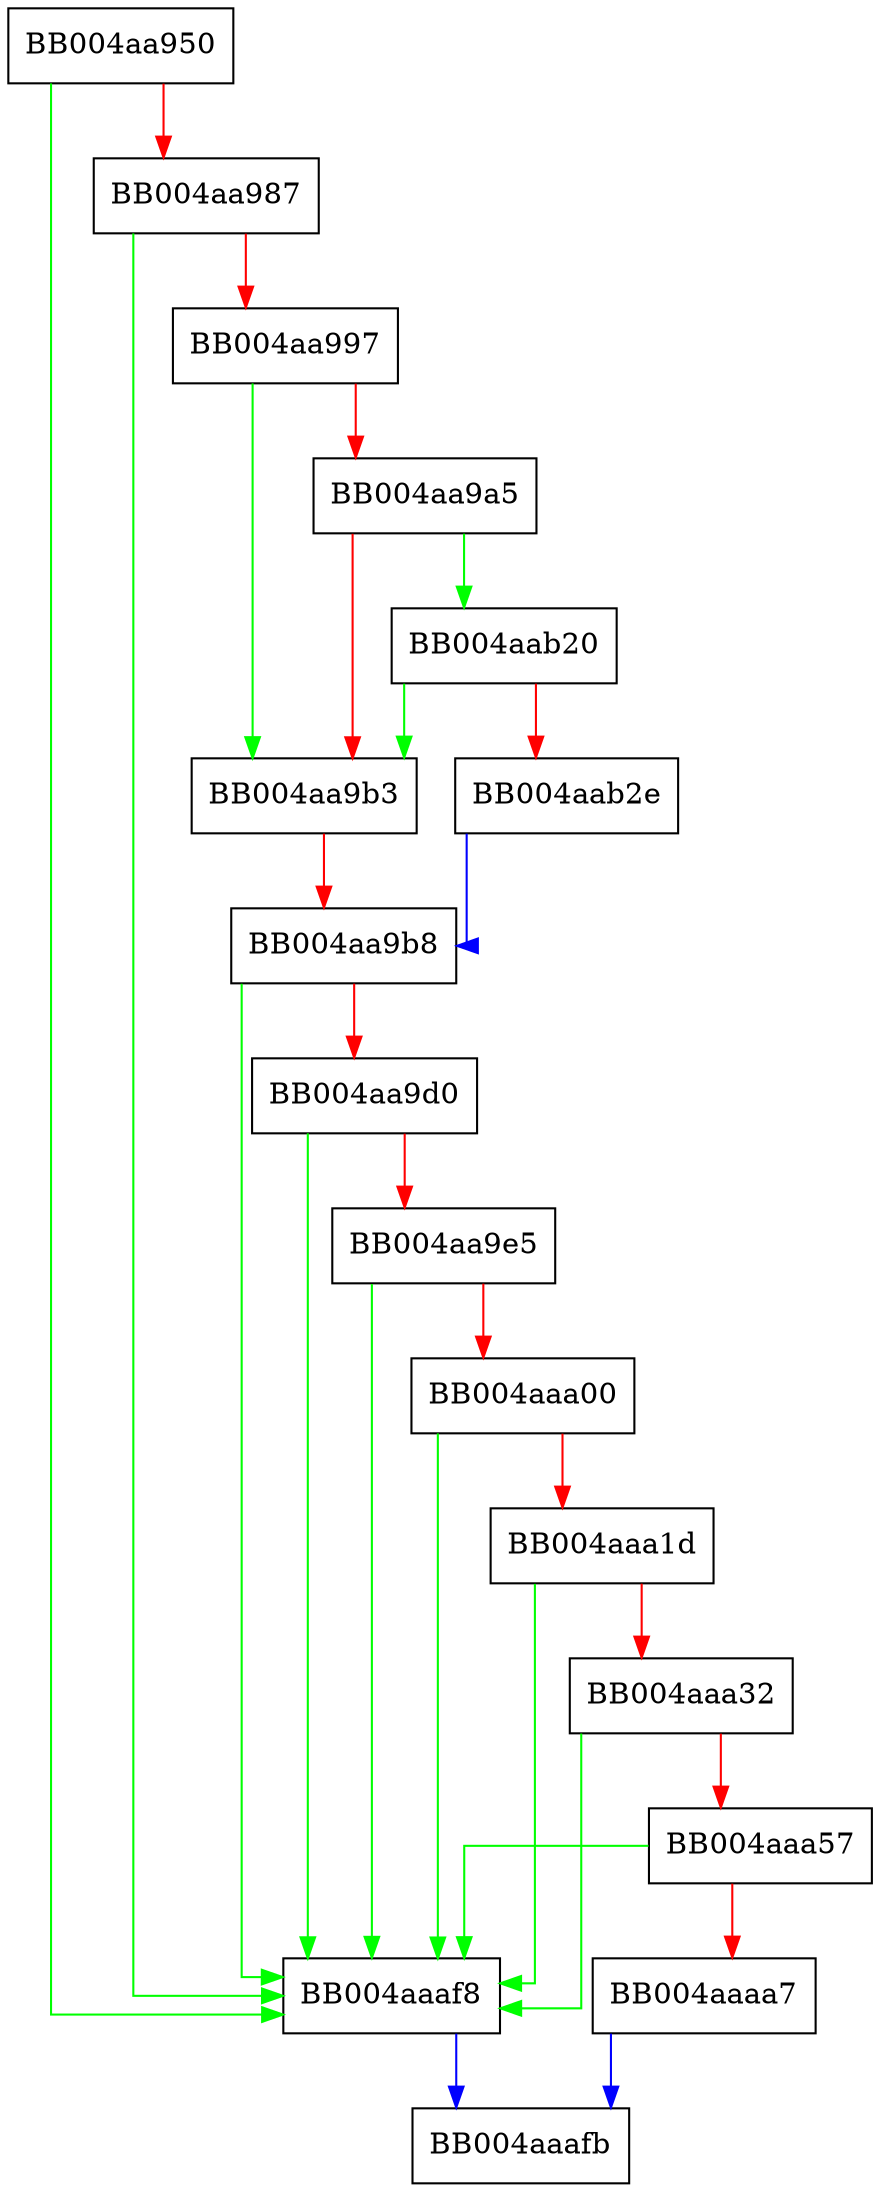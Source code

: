 digraph tls13_export_keying_material_early {
  node [shape="box"];
  graph [splines=ortho];
  BB004aa950 -> BB004aaaf8 [color="green"];
  BB004aa950 -> BB004aa987 [color="red"];
  BB004aa987 -> BB004aaaf8 [color="green"];
  BB004aa987 -> BB004aa997 [color="red"];
  BB004aa997 -> BB004aa9b3 [color="green"];
  BB004aa997 -> BB004aa9a5 [color="red"];
  BB004aa9a5 -> BB004aab20 [color="green"];
  BB004aa9a5 -> BB004aa9b3 [color="red"];
  BB004aa9b3 -> BB004aa9b8 [color="red"];
  BB004aa9b8 -> BB004aaaf8 [color="green"];
  BB004aa9b8 -> BB004aa9d0 [color="red"];
  BB004aa9d0 -> BB004aaaf8 [color="green"];
  BB004aa9d0 -> BB004aa9e5 [color="red"];
  BB004aa9e5 -> BB004aaaf8 [color="green"];
  BB004aa9e5 -> BB004aaa00 [color="red"];
  BB004aaa00 -> BB004aaaf8 [color="green"];
  BB004aaa00 -> BB004aaa1d [color="red"];
  BB004aaa1d -> BB004aaaf8 [color="green"];
  BB004aaa1d -> BB004aaa32 [color="red"];
  BB004aaa32 -> BB004aaaf8 [color="green"];
  BB004aaa32 -> BB004aaa57 [color="red"];
  BB004aaa57 -> BB004aaaf8 [color="green"];
  BB004aaa57 -> BB004aaaa7 [color="red"];
  BB004aaaa7 -> BB004aaafb [color="blue"];
  BB004aaaf8 -> BB004aaafb [color="blue"];
  BB004aab20 -> BB004aa9b3 [color="green"];
  BB004aab20 -> BB004aab2e [color="red"];
  BB004aab2e -> BB004aa9b8 [color="blue"];
}